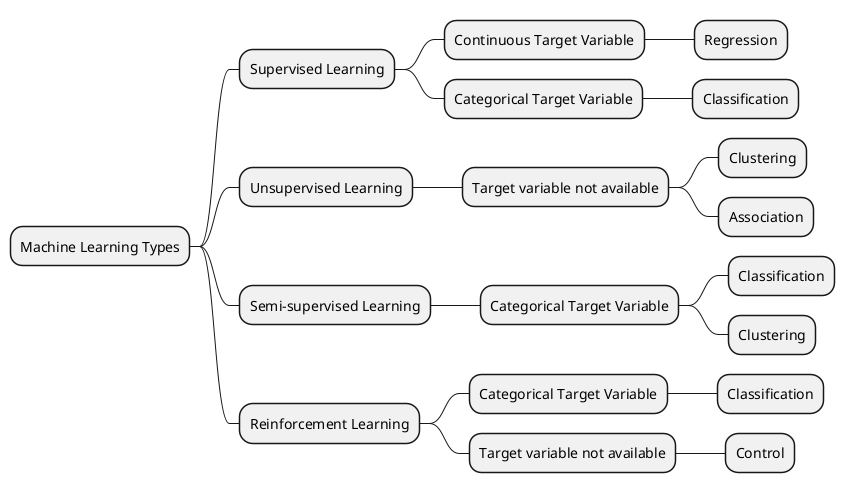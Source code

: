 
@startmindmap
* Machine Learning Types
** Supervised Learning
*** Continuous Target Variable
**** Regression
*** Categorical Target Variable
**** Classification
** Unsupervised Learning
*** Target variable not available
**** Clustering
**** Association
** Semi-supervised Learning
*** Categorical Target Variable
**** Classification
**** Clustering
** Reinforcement Learning
*** Categorical Target Variable
**** Classification
*** Target variable not available
**** Control
@endmindmap
